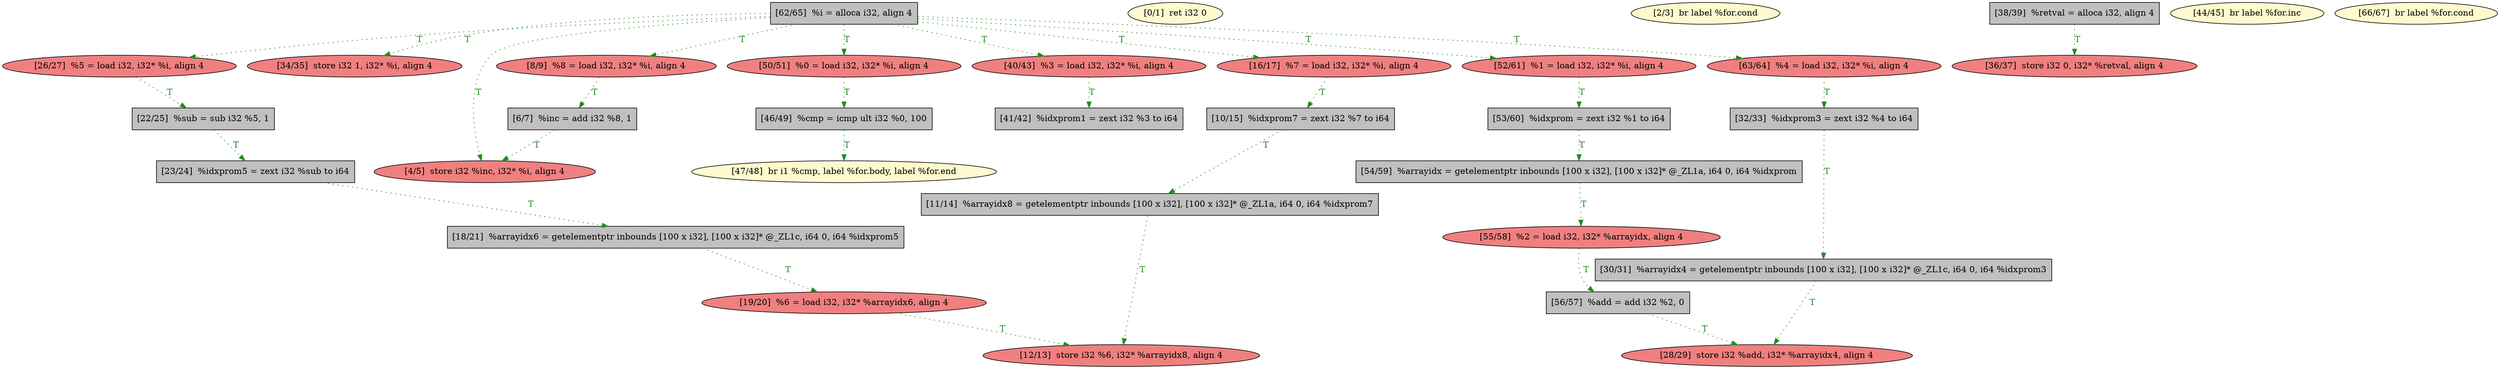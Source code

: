 
digraph G {


node97 [fillcolor=lightcoral,label="[26/27]  %5 = load i32, i32* %i, align 4",shape=ellipse,style=filled ]
node100 [fillcolor=grey,label="[32/33]  %idxprom3 = zext i32 %4 to i64",shape=rectangle,style=filled ]
node96 [fillcolor=grey,label="[18/21]  %arrayidx6 = getelementptr inbounds [100 x i32], [100 x i32]* @_ZL1c, i64 0, i64 %idxprom5",shape=rectangle,style=filled ]
node101 [fillcolor=lightcoral,label="[34/35]  store i32 1, i32* %i, align 4",shape=ellipse,style=filled ]
node98 [fillcolor=lightcoral,label="[12/13]  store i32 %6, i32* %arrayidx8, align 4",shape=ellipse,style=filled ]
node95 [fillcolor=lightcoral,label="[28/29]  store i32 %add, i32* %arrayidx4, align 4",shape=ellipse,style=filled ]
node91 [fillcolor=lemonchiffon,label="[0/1]  ret i32 0",shape=ellipse,style=filled ]
node99 [fillcolor=grey,label="[30/31]  %arrayidx4 = getelementptr inbounds [100 x i32], [100 x i32]* @_ZL1c, i64 0, i64 %idxprom3",shape=rectangle,style=filled ]
node89 [fillcolor=lightcoral,label="[8/9]  %8 = load i32, i32* %i, align 4",shape=ellipse,style=filled ]
node88 [fillcolor=grey,label="[10/15]  %idxprom7 = zext i32 %7 to i64",shape=rectangle,style=filled ]
node87 [fillcolor=grey,label="[23/24]  %idxprom5 = zext i32 %sub to i64",shape=rectangle,style=filled ]
node85 [fillcolor=grey,label="[6/7]  %inc = add i32 %8, 1",shape=rectangle,style=filled ]
node90 [fillcolor=lightcoral,label="[4/5]  store i32 %inc, i32* %i, align 4",shape=ellipse,style=filled ]
node72 [fillcolor=lemonchiffon,label="[47/48]  br i1 %cmp, label %for.body, label %for.end",shape=ellipse,style=filled ]
node92 [fillcolor=grey,label="[22/25]  %sub = sub i32 %5, 1",shape=rectangle,style=filled ]
node71 [fillcolor=lightcoral,label="[50/51]  %0 = load i32, i32* %i, align 4",shape=ellipse,style=filled ]
node93 [fillcolor=lemonchiffon,label="[2/3]  br label %for.cond",shape=ellipse,style=filled ]
node68 [fillcolor=lightcoral,label="[36/37]  store i32 0, i32* %retval, align 4",shape=ellipse,style=filled ]
node73 [fillcolor=grey,label="[56/57]  %add = add i32 %2, 0",shape=rectangle,style=filled ]
node69 [fillcolor=lemonchiffon,label="[44/45]  br label %for.inc",shape=ellipse,style=filled ]
node76 [fillcolor=lightcoral,label="[40/43]  %3 = load i32, i32* %i, align 4",shape=ellipse,style=filled ]
node86 [fillcolor=lightcoral,label="[52/61]  %1 = load i32, i32* %i, align 4",shape=ellipse,style=filled ]
node74 [fillcolor=lightcoral,label="[19/20]  %6 = load i32, i32* %arrayidx6, align 4",shape=ellipse,style=filled ]
node75 [fillcolor=grey,label="[38/39]  %retval = alloca i32, align 4",shape=rectangle,style=filled ]
node77 [fillcolor=lightcoral,label="[55/58]  %2 = load i32, i32* %arrayidx, align 4",shape=ellipse,style=filled ]
node78 [fillcolor=grey,label="[41/42]  %idxprom1 = zext i32 %3 to i64",shape=rectangle,style=filled ]
node83 [fillcolor=lightcoral,label="[63/64]  %4 = load i32, i32* %i, align 4",shape=ellipse,style=filled ]
node80 [fillcolor=grey,label="[62/65]  %i = alloca i32, align 4",shape=rectangle,style=filled ]
node79 [fillcolor=grey,label="[53/60]  %idxprom = zext i32 %1 to i64",shape=rectangle,style=filled ]
node84 [fillcolor=grey,label="[11/14]  %arrayidx8 = getelementptr inbounds [100 x i32], [100 x i32]* @_ZL1a, i64 0, i64 %idxprom7",shape=rectangle,style=filled ]
node81 [fillcolor=grey,label="[54/59]  %arrayidx = getelementptr inbounds [100 x i32], [100 x i32]* @_ZL1a, i64 0, i64 %idxprom",shape=rectangle,style=filled ]
node94 [fillcolor=lightcoral,label="[16/17]  %7 = load i32, i32* %i, align 4",shape=ellipse,style=filled ]
node70 [fillcolor=grey,label="[46/49]  %cmp = icmp ult i32 %0, 100",shape=rectangle,style=filled ]
node82 [fillcolor=lemonchiffon,label="[66/67]  br label %for.cond",shape=ellipse,style=filled ]

node83->node100 [style=dotted,color=forestgreen,label="T",fontcolor=forestgreen ]
node99->node95 [style=dotted,color=forestgreen,label="T",fontcolor=forestgreen ]
node100->node99 [style=dotted,color=forestgreen,label="T",fontcolor=forestgreen ]
node97->node92 [style=dotted,color=forestgreen,label="T",fontcolor=forestgreen ]
node80->node71 [style=dotted,color=forestgreen,label="T",fontcolor=forestgreen ]
node96->node74 [style=dotted,color=forestgreen,label="T",fontcolor=forestgreen ]
node81->node77 [style=dotted,color=forestgreen,label="T",fontcolor=forestgreen ]
node88->node84 [style=dotted,color=forestgreen,label="T",fontcolor=forestgreen ]
node80->node94 [style=dotted,color=forestgreen,label="T",fontcolor=forestgreen ]
node85->node90 [style=dotted,color=forestgreen,label="T",fontcolor=forestgreen ]
node87->node96 [style=dotted,color=forestgreen,label="T",fontcolor=forestgreen ]
node89->node85 [style=dotted,color=forestgreen,label="T",fontcolor=forestgreen ]
node80->node89 [style=dotted,color=forestgreen,label="T",fontcolor=forestgreen ]
node77->node73 [style=dotted,color=forestgreen,label="T",fontcolor=forestgreen ]
node80->node90 [style=dotted,color=forestgreen,label="T",fontcolor=forestgreen ]
node79->node81 [style=dotted,color=forestgreen,label="T",fontcolor=forestgreen ]
node75->node68 [style=dotted,color=forestgreen,label="T",fontcolor=forestgreen ]
node80->node76 [style=dotted,color=forestgreen,label="T",fontcolor=forestgreen ]
node80->node101 [style=dotted,color=forestgreen,label="T",fontcolor=forestgreen ]
node74->node98 [style=dotted,color=forestgreen,label="T",fontcolor=forestgreen ]
node71->node70 [style=dotted,color=forestgreen,label="T",fontcolor=forestgreen ]
node84->node98 [style=dotted,color=forestgreen,label="T",fontcolor=forestgreen ]
node94->node88 [style=dotted,color=forestgreen,label="T",fontcolor=forestgreen ]
node73->node95 [style=dotted,color=forestgreen,label="T",fontcolor=forestgreen ]
node80->node83 [style=dotted,color=forestgreen,label="T",fontcolor=forestgreen ]
node80->node97 [style=dotted,color=forestgreen,label="T",fontcolor=forestgreen ]
node70->node72 [style=dotted,color=forestgreen,label="T",fontcolor=forestgreen ]
node80->node86 [style=dotted,color=forestgreen,label="T",fontcolor=forestgreen ]
node92->node87 [style=dotted,color=forestgreen,label="T",fontcolor=forestgreen ]
node76->node78 [style=dotted,color=forestgreen,label="T",fontcolor=forestgreen ]
node86->node79 [style=dotted,color=forestgreen,label="T",fontcolor=forestgreen ]


}
